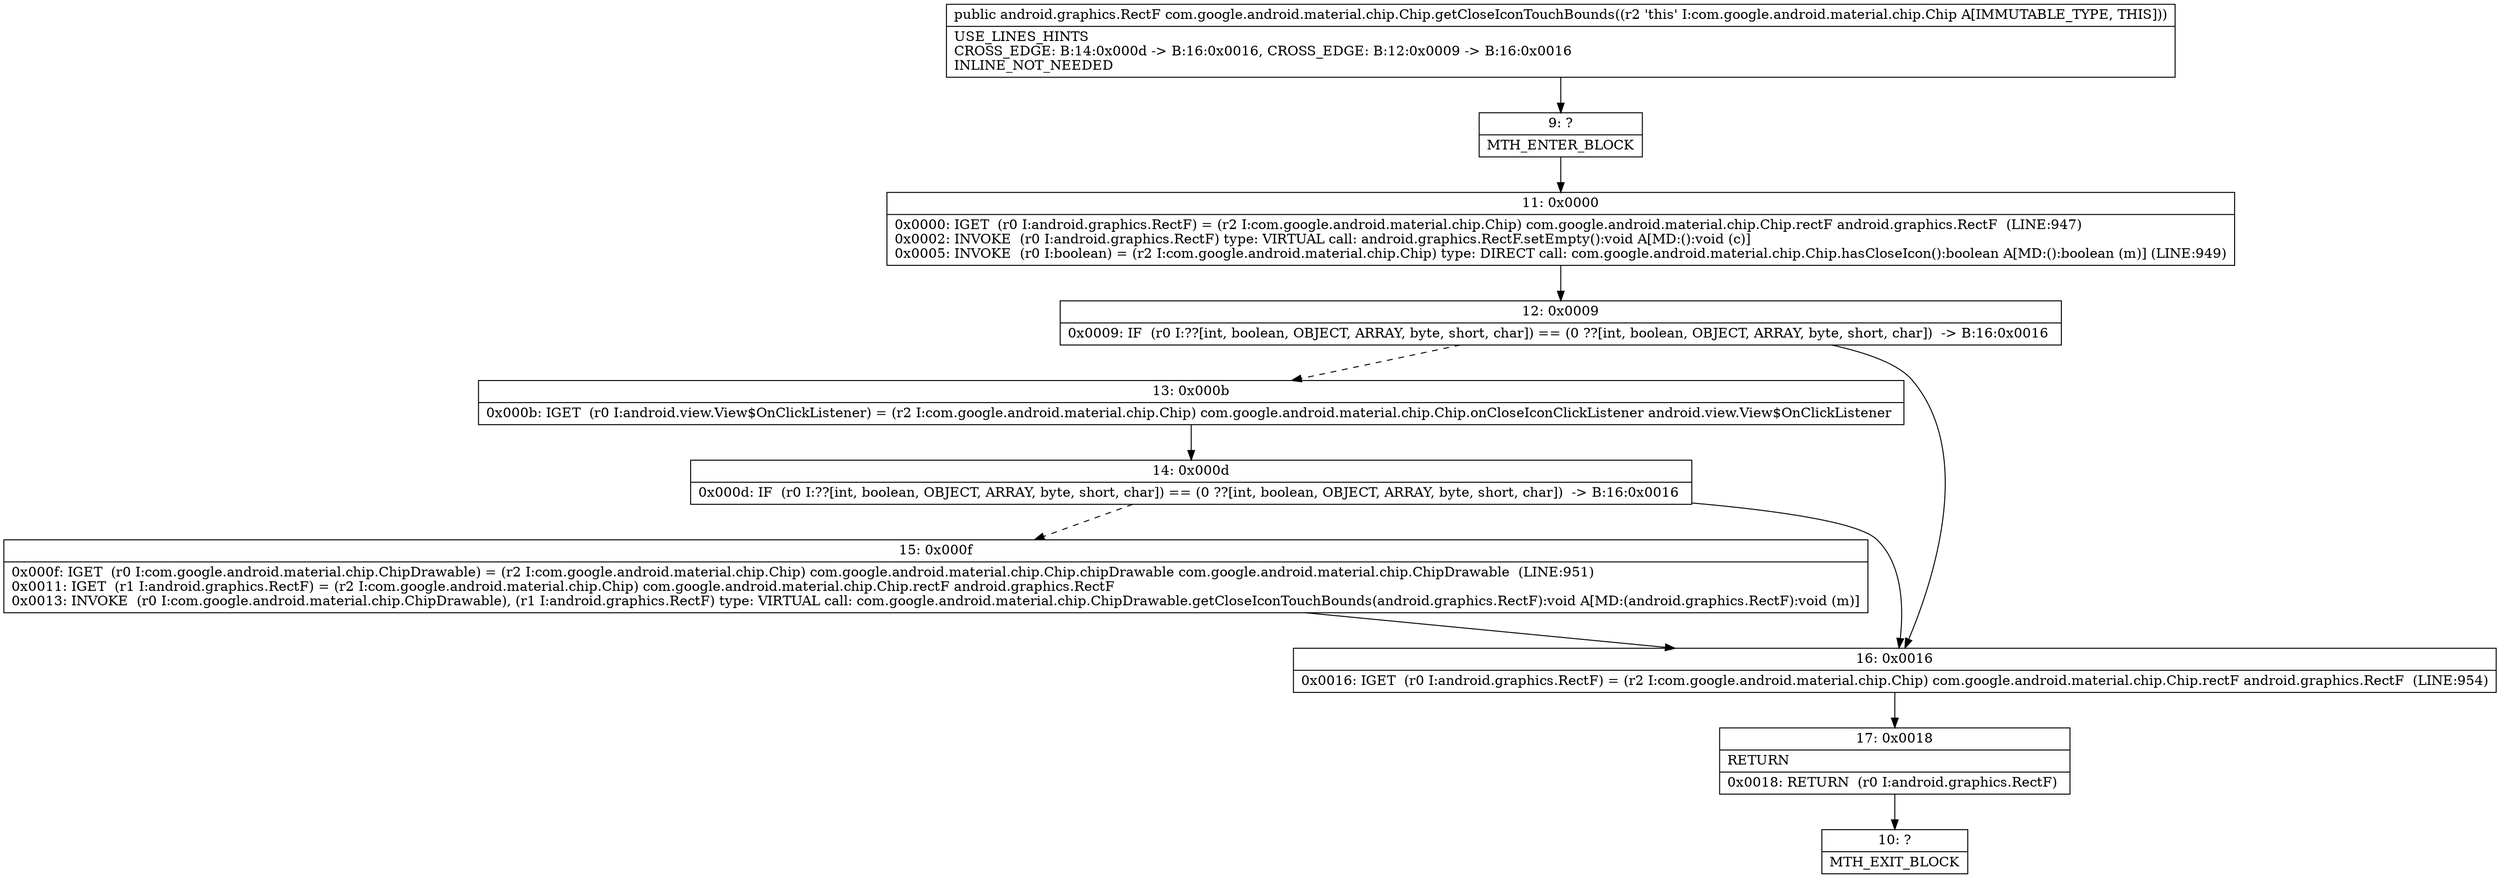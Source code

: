 digraph "CFG forcom.google.android.material.chip.Chip.getCloseIconTouchBounds()Landroid\/graphics\/RectF;" {
Node_9 [shape=record,label="{9\:\ ?|MTH_ENTER_BLOCK\l}"];
Node_11 [shape=record,label="{11\:\ 0x0000|0x0000: IGET  (r0 I:android.graphics.RectF) = (r2 I:com.google.android.material.chip.Chip) com.google.android.material.chip.Chip.rectF android.graphics.RectF  (LINE:947)\l0x0002: INVOKE  (r0 I:android.graphics.RectF) type: VIRTUAL call: android.graphics.RectF.setEmpty():void A[MD:():void (c)]\l0x0005: INVOKE  (r0 I:boolean) = (r2 I:com.google.android.material.chip.Chip) type: DIRECT call: com.google.android.material.chip.Chip.hasCloseIcon():boolean A[MD:():boolean (m)] (LINE:949)\l}"];
Node_12 [shape=record,label="{12\:\ 0x0009|0x0009: IF  (r0 I:??[int, boolean, OBJECT, ARRAY, byte, short, char]) == (0 ??[int, boolean, OBJECT, ARRAY, byte, short, char])  \-\> B:16:0x0016 \l}"];
Node_13 [shape=record,label="{13\:\ 0x000b|0x000b: IGET  (r0 I:android.view.View$OnClickListener) = (r2 I:com.google.android.material.chip.Chip) com.google.android.material.chip.Chip.onCloseIconClickListener android.view.View$OnClickListener \l}"];
Node_14 [shape=record,label="{14\:\ 0x000d|0x000d: IF  (r0 I:??[int, boolean, OBJECT, ARRAY, byte, short, char]) == (0 ??[int, boolean, OBJECT, ARRAY, byte, short, char])  \-\> B:16:0x0016 \l}"];
Node_15 [shape=record,label="{15\:\ 0x000f|0x000f: IGET  (r0 I:com.google.android.material.chip.ChipDrawable) = (r2 I:com.google.android.material.chip.Chip) com.google.android.material.chip.Chip.chipDrawable com.google.android.material.chip.ChipDrawable  (LINE:951)\l0x0011: IGET  (r1 I:android.graphics.RectF) = (r2 I:com.google.android.material.chip.Chip) com.google.android.material.chip.Chip.rectF android.graphics.RectF \l0x0013: INVOKE  (r0 I:com.google.android.material.chip.ChipDrawable), (r1 I:android.graphics.RectF) type: VIRTUAL call: com.google.android.material.chip.ChipDrawable.getCloseIconTouchBounds(android.graphics.RectF):void A[MD:(android.graphics.RectF):void (m)]\l}"];
Node_16 [shape=record,label="{16\:\ 0x0016|0x0016: IGET  (r0 I:android.graphics.RectF) = (r2 I:com.google.android.material.chip.Chip) com.google.android.material.chip.Chip.rectF android.graphics.RectF  (LINE:954)\l}"];
Node_17 [shape=record,label="{17\:\ 0x0018|RETURN\l|0x0018: RETURN  (r0 I:android.graphics.RectF) \l}"];
Node_10 [shape=record,label="{10\:\ ?|MTH_EXIT_BLOCK\l}"];
MethodNode[shape=record,label="{public android.graphics.RectF com.google.android.material.chip.Chip.getCloseIconTouchBounds((r2 'this' I:com.google.android.material.chip.Chip A[IMMUTABLE_TYPE, THIS]))  | USE_LINES_HINTS\lCROSS_EDGE: B:14:0x000d \-\> B:16:0x0016, CROSS_EDGE: B:12:0x0009 \-\> B:16:0x0016\lINLINE_NOT_NEEDED\l}"];
MethodNode -> Node_9;Node_9 -> Node_11;
Node_11 -> Node_12;
Node_12 -> Node_13[style=dashed];
Node_12 -> Node_16;
Node_13 -> Node_14;
Node_14 -> Node_15[style=dashed];
Node_14 -> Node_16;
Node_15 -> Node_16;
Node_16 -> Node_17;
Node_17 -> Node_10;
}

